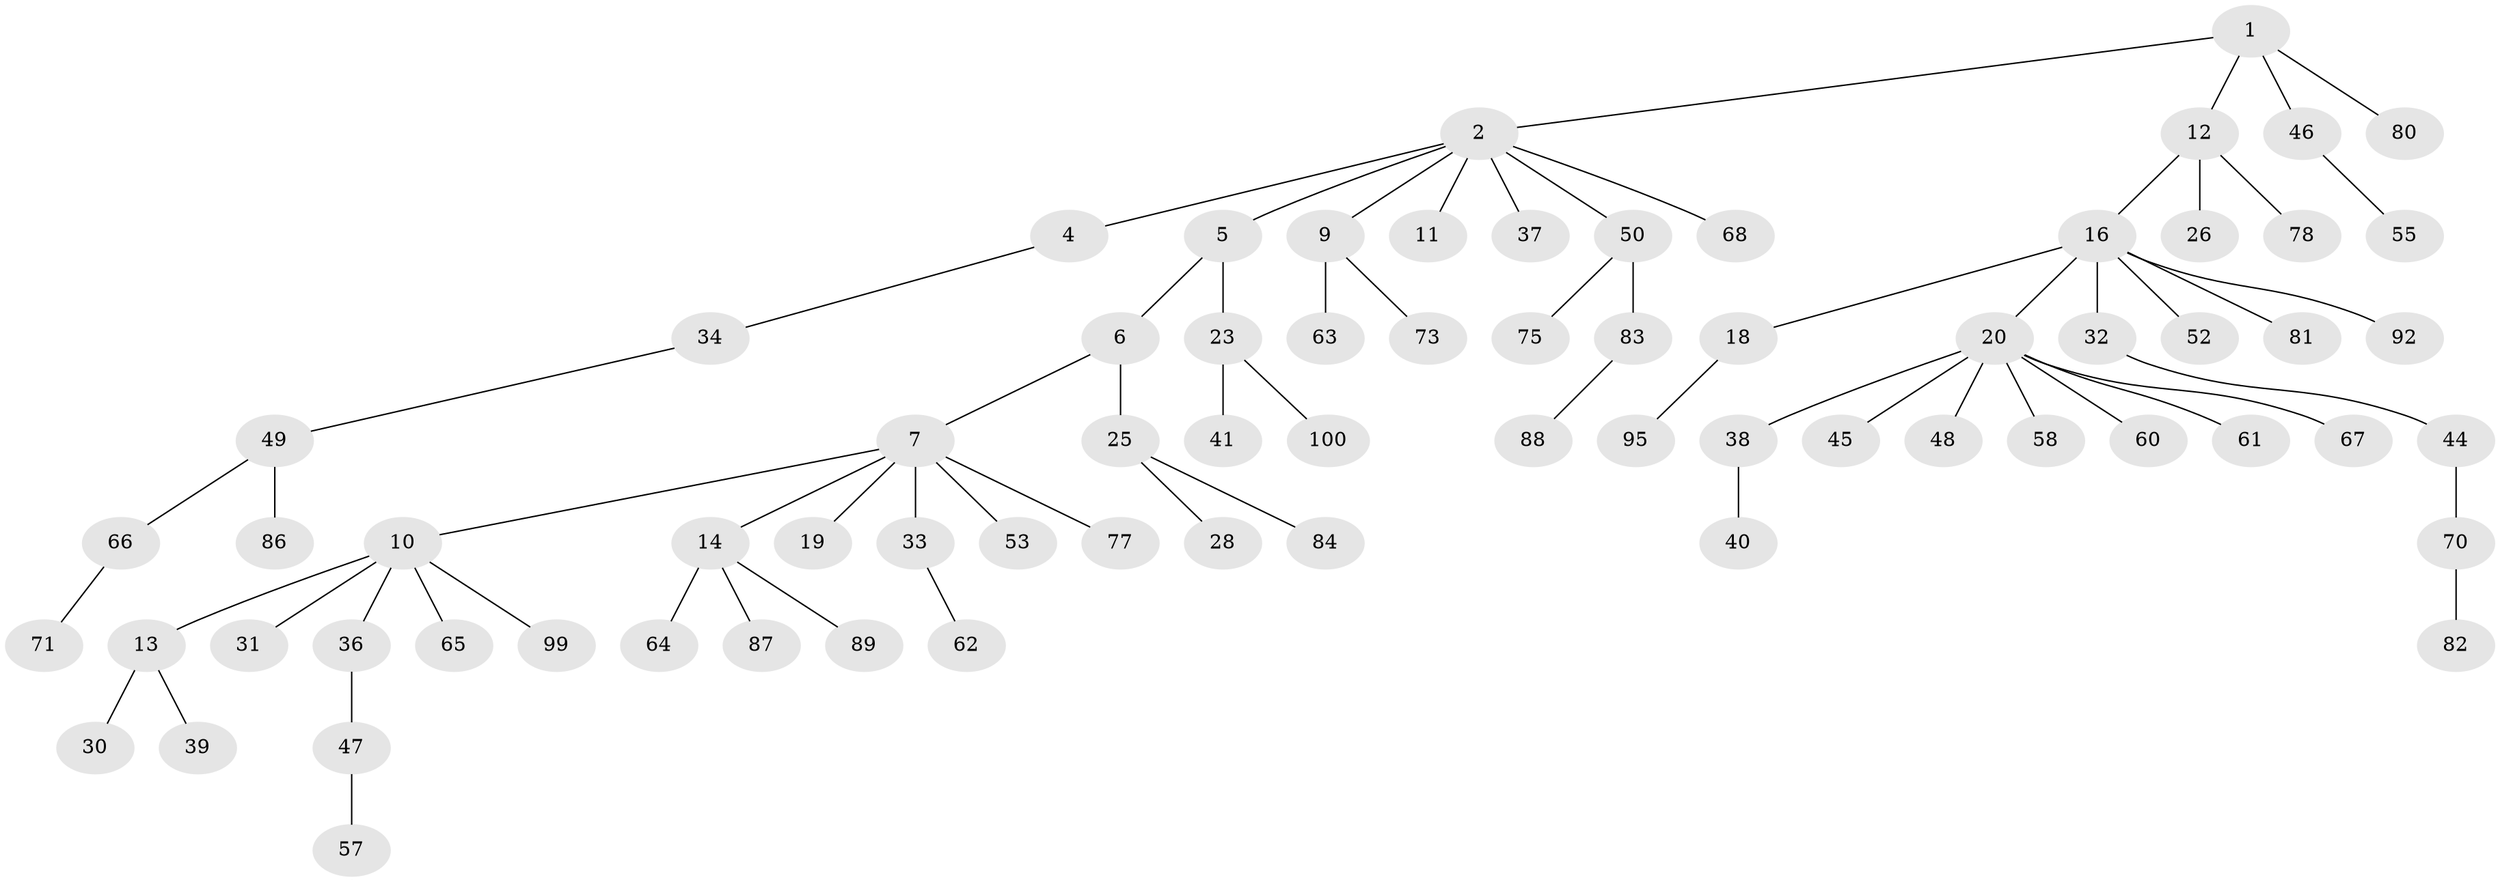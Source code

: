 // original degree distribution, {3: 0.15, 5: 0.02, 7: 0.01, 2: 0.24, 6: 0.03, 1: 0.5, 4: 0.05}
// Generated by graph-tools (version 1.1) at 2025/11/02/21/25 10:11:10]
// undirected, 71 vertices, 70 edges
graph export_dot {
graph [start="1"]
  node [color=gray90,style=filled];
  1 [super="+29"];
  2 [super="+3"];
  4 [super="+15"];
  5;
  6;
  7 [super="+8"];
  9 [super="+21"];
  10 [super="+93"];
  11;
  12;
  13 [super="+24"];
  14 [super="+17"];
  16 [super="+43"];
  18 [super="+76"];
  19 [super="+42"];
  20 [super="+22"];
  23 [super="+72"];
  25 [super="+27"];
  26 [super="+74"];
  28;
  30 [super="+56"];
  31;
  32 [super="+85"];
  33;
  34 [super="+35"];
  36 [super="+96"];
  37 [super="+98"];
  38;
  39;
  40;
  41;
  44 [super="+79"];
  45;
  46;
  47 [super="+91"];
  48;
  49 [super="+51"];
  50 [super="+54"];
  52 [super="+59"];
  53;
  55 [super="+90"];
  57;
  58;
  60;
  61;
  62;
  63 [super="+69"];
  64;
  65;
  66;
  67;
  68;
  70 [super="+97"];
  71 [super="+94"];
  73;
  75;
  77;
  78;
  80;
  81;
  82;
  83;
  84;
  86;
  87;
  88;
  89;
  92;
  95;
  99;
  100;
  1 -- 2;
  1 -- 12;
  1 -- 80;
  1 -- 46;
  2 -- 5;
  2 -- 9;
  2 -- 11;
  2 -- 50;
  2 -- 4;
  2 -- 37;
  2 -- 68;
  4 -- 34;
  5 -- 6;
  5 -- 23;
  6 -- 7;
  6 -- 25;
  7 -- 14;
  7 -- 19;
  7 -- 33;
  7 -- 53;
  7 -- 77;
  7 -- 10;
  9 -- 73;
  9 -- 63;
  10 -- 13;
  10 -- 31;
  10 -- 36;
  10 -- 65;
  10 -- 99;
  12 -- 16;
  12 -- 26;
  12 -- 78;
  13 -- 30;
  13 -- 39;
  14 -- 64;
  14 -- 89;
  14 -- 87;
  16 -- 18;
  16 -- 20;
  16 -- 32;
  16 -- 92;
  16 -- 81;
  16 -- 52;
  18 -- 95;
  20 -- 38;
  20 -- 45;
  20 -- 48;
  20 -- 67;
  20 -- 58;
  20 -- 60;
  20 -- 61;
  23 -- 41;
  23 -- 100;
  25 -- 28;
  25 -- 84;
  32 -- 44;
  33 -- 62;
  34 -- 49;
  36 -- 47;
  38 -- 40;
  44 -- 70;
  46 -- 55;
  47 -- 57;
  49 -- 66;
  49 -- 86;
  50 -- 75;
  50 -- 83;
  66 -- 71;
  70 -- 82;
  83 -- 88;
}
